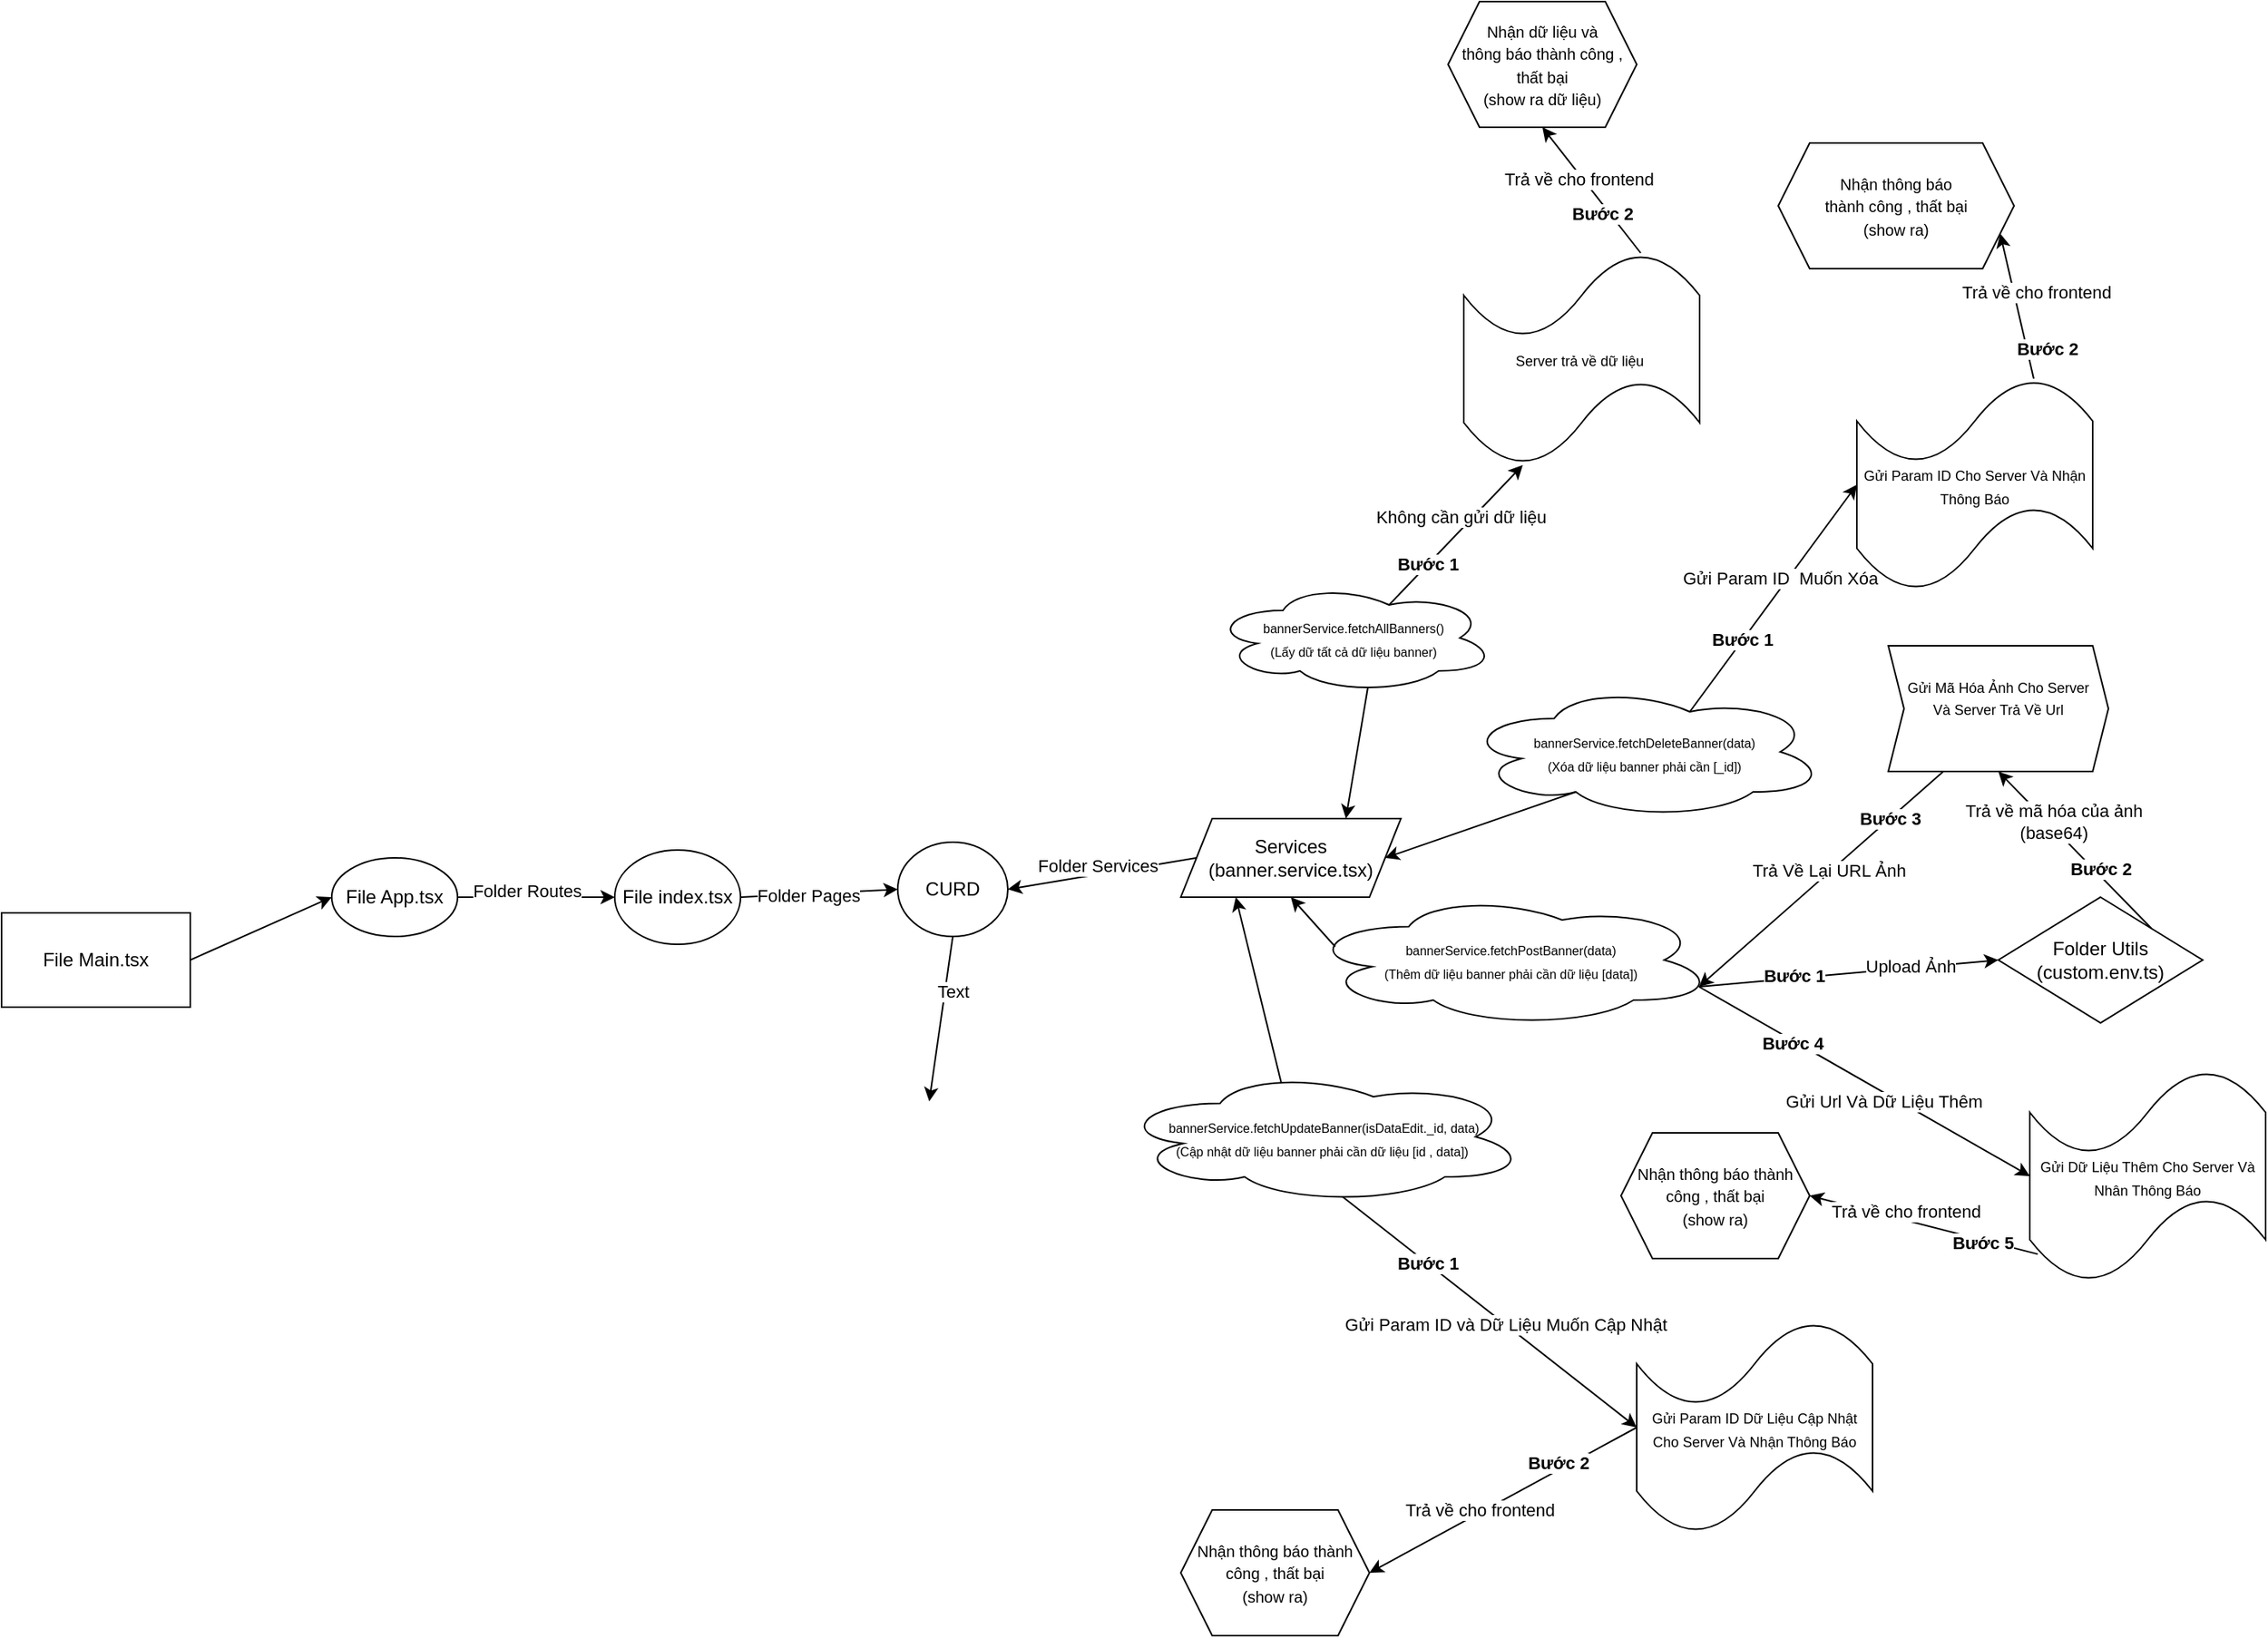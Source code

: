 <mxfile version="22.0.8" type="github">
  <diagram name="Trang-1" id="CbWZottKJksRMsXl4OTU">
    <mxGraphModel dx="1156" dy="2420" grid="1" gridSize="10" guides="1" tooltips="1" connect="1" arrows="1" fold="1" page="1" pageScale="1" pageWidth="1200" pageHeight="1920" math="0" shadow="0">
      <root>
        <mxCell id="0" />
        <mxCell id="1" parent="0" />
        <mxCell id="X-_IwXTnalUpg8y82jki-1" value="File Main.tsx" style="rounded=0;whiteSpace=wrap;html=1;" parent="1" vertex="1">
          <mxGeometry x="50" y="330" width="120" height="60" as="geometry" />
        </mxCell>
        <mxCell id="X-_IwXTnalUpg8y82jki-2" value="" style="endArrow=classic;html=1;rounded=0;exitX=1;exitY=0.5;exitDx=0;exitDy=0;entryX=0;entryY=0.5;entryDx=0;entryDy=0;" parent="1" source="X-_IwXTnalUpg8y82jki-1" target="X-_IwXTnalUpg8y82jki-3" edge="1">
          <mxGeometry width="50" height="50" relative="1" as="geometry">
            <mxPoint x="480" y="410" as="sourcePoint" />
            <mxPoint x="210" y="320" as="targetPoint" />
          </mxGeometry>
        </mxCell>
        <mxCell id="X-_IwXTnalUpg8y82jki-3" value="File App.tsx" style="ellipse;whiteSpace=wrap;html=1;" parent="1" vertex="1">
          <mxGeometry x="260" y="295" width="80" height="50" as="geometry" />
        </mxCell>
        <mxCell id="X-_IwXTnalUpg8y82jki-4" value="" style="endArrow=classic;html=1;rounded=0;entryX=0;entryY=0.5;entryDx=0;entryDy=0;exitX=1;exitY=0.5;exitDx=0;exitDy=0;" parent="1" source="X-_IwXTnalUpg8y82jki-3" target="X-_IwXTnalUpg8y82jki-6" edge="1">
          <mxGeometry width="50" height="50" relative="1" as="geometry">
            <mxPoint x="370" y="280" as="sourcePoint" />
            <mxPoint x="480" y="280" as="targetPoint" />
          </mxGeometry>
        </mxCell>
        <mxCell id="X-_IwXTnalUpg8y82jki-28" value="Folder Routes" style="edgeLabel;html=1;align=center;verticalAlign=middle;resizable=0;points=[];" parent="X-_IwXTnalUpg8y82jki-4" vertex="1" connectable="0">
          <mxGeometry x="-0.42" y="-1" relative="1" as="geometry">
            <mxPoint x="15" y="-5" as="offset" />
          </mxGeometry>
        </mxCell>
        <mxCell id="X-_IwXTnalUpg8y82jki-6" value="File index.tsx" style="ellipse;whiteSpace=wrap;html=1;" parent="1" vertex="1">
          <mxGeometry x="440" y="290" width="80" height="60" as="geometry" />
        </mxCell>
        <mxCell id="X-_IwXTnalUpg8y82jki-7" value="" style="endArrow=classic;html=1;rounded=0;exitX=1;exitY=0.5;exitDx=0;exitDy=0;entryX=0;entryY=0.5;entryDx=0;entryDy=0;" parent="1" source="X-_IwXTnalUpg8y82jki-6" target="X-_IwXTnalUpg8y82jki-8" edge="1">
          <mxGeometry width="50" height="50" relative="1" as="geometry">
            <mxPoint x="560" y="310" as="sourcePoint" />
            <mxPoint x="600" y="310" as="targetPoint" />
          </mxGeometry>
        </mxCell>
        <mxCell id="X-_IwXTnalUpg8y82jki-24" value="Folder Pages" style="edgeLabel;html=1;align=center;verticalAlign=middle;resizable=0;points=[];" parent="X-_IwXTnalUpg8y82jki-7" vertex="1" connectable="0">
          <mxGeometry x="-0.469" y="1" relative="1" as="geometry">
            <mxPoint x="16" y="1" as="offset" />
          </mxGeometry>
        </mxCell>
        <mxCell id="X-_IwXTnalUpg8y82jki-8" value="CURD" style="ellipse;whiteSpace=wrap;html=1;" parent="1" vertex="1">
          <mxGeometry x="620" y="285" width="70" height="60" as="geometry" />
        </mxCell>
        <mxCell id="X-_IwXTnalUpg8y82jki-15" value="" style="endArrow=classic;html=1;rounded=0;entryX=1;entryY=0.5;entryDx=0;entryDy=0;exitX=0;exitY=0.5;exitDx=0;exitDy=0;" parent="1" source="X-_IwXTnalUpg8y82jki-17" target="X-_IwXTnalUpg8y82jki-8" edge="1">
          <mxGeometry width="50" height="50" relative="1" as="geometry">
            <mxPoint x="830" y="280" as="sourcePoint" />
            <mxPoint x="770" y="360" as="targetPoint" />
          </mxGeometry>
        </mxCell>
        <mxCell id="X-_IwXTnalUpg8y82jki-23" value="Folder Services" style="edgeLabel;html=1;align=center;verticalAlign=middle;resizable=0;points=[];" parent="X-_IwXTnalUpg8y82jki-15" vertex="1" connectable="0">
          <mxGeometry x="0.322" y="-3" relative="1" as="geometry">
            <mxPoint x="17" y="-6" as="offset" />
          </mxGeometry>
        </mxCell>
        <mxCell id="X-_IwXTnalUpg8y82jki-17" value="Services&lt;br&gt;(banner.service.tsx)" style="shape=parallelogram;perimeter=parallelogramPerimeter;whiteSpace=wrap;html=1;fixedSize=1;" parent="1" vertex="1">
          <mxGeometry x="800" y="270" width="140" height="50" as="geometry" />
        </mxCell>
        <mxCell id="X-_IwXTnalUpg8y82jki-20" value="" style="endArrow=classic;html=1;rounded=0;entryX=0.75;entryY=0;entryDx=0;entryDy=0;exitX=0.55;exitY=0.95;exitDx=0;exitDy=0;exitPerimeter=0;" parent="1" source="X-_IwXTnalUpg8y82jki-22" target="X-_IwXTnalUpg8y82jki-17" edge="1">
          <mxGeometry width="50" height="50" relative="1" as="geometry">
            <mxPoint x="1020" y="273" as="sourcePoint" />
            <mxPoint x="990" y="320" as="targetPoint" />
          </mxGeometry>
        </mxCell>
        <mxCell id="X-_IwXTnalUpg8y82jki-22" value="&lt;font style=&quot;font-size: 8px;&quot;&gt;bannerService.fetchAllBanners()&lt;br&gt;(Lấy dữ tất cả dữ liệu banner)&lt;br&gt;&lt;/font&gt;" style="ellipse;shape=cloud;whiteSpace=wrap;html=1;" parent="1" vertex="1">
          <mxGeometry x="820" y="120" width="180" height="70" as="geometry" />
        </mxCell>
        <mxCell id="X-_IwXTnalUpg8y82jki-30" value="&lt;font style=&quot;font-size: 8px;&quot;&gt;bannerService.fetchDeleteBanner(data)&lt;br&gt;(Xóa dữ liệu banner phải cần [_id])&lt;br&gt;&lt;/font&gt;" style="ellipse;shape=cloud;whiteSpace=wrap;html=1;" parent="1" vertex="1">
          <mxGeometry x="980" y="185" width="230" height="85" as="geometry" />
        </mxCell>
        <mxCell id="X-_IwXTnalUpg8y82jki-31" value="" style="endArrow=classic;html=1;rounded=0;entryX=1;entryY=0.5;entryDx=0;entryDy=0;exitX=0.31;exitY=0.8;exitDx=0;exitDy=0;exitPerimeter=0;" parent="1" source="X-_IwXTnalUpg8y82jki-30" target="X-_IwXTnalUpg8y82jki-17" edge="1">
          <mxGeometry width="50" height="50" relative="1" as="geometry">
            <mxPoint x="540" y="410" as="sourcePoint" />
            <mxPoint x="590" y="360" as="targetPoint" />
          </mxGeometry>
        </mxCell>
        <mxCell id="X-_IwXTnalUpg8y82jki-33" value="&lt;font style=&quot;font-size: 8px;&quot;&gt;bannerService.fetchPostBanner(data)&lt;br&gt;(Thêm dữ liệu banner phải cần dữ liệu [data])&lt;br&gt;&lt;/font&gt;" style="ellipse;shape=cloud;whiteSpace=wrap;html=1;" parent="1" vertex="1">
          <mxGeometry x="880" y="317.5" width="260" height="85" as="geometry" />
        </mxCell>
        <mxCell id="X-_IwXTnalUpg8y82jki-34" value="" style="endArrow=classic;html=1;rounded=0;entryX=0.5;entryY=1;entryDx=0;entryDy=0;exitX=0.07;exitY=0.4;exitDx=0;exitDy=0;exitPerimeter=0;" parent="1" source="X-_IwXTnalUpg8y82jki-33" target="X-_IwXTnalUpg8y82jki-17" edge="1">
          <mxGeometry width="50" height="50" relative="1" as="geometry">
            <mxPoint x="957" y="292" as="sourcePoint" />
            <mxPoint x="880" y="305" as="targetPoint" />
          </mxGeometry>
        </mxCell>
        <mxCell id="X-_IwXTnalUpg8y82jki-35" value="&lt;font style=&quot;font-size: 8px;&quot;&gt;&amp;nbsp;bannerService.fetchUpdateBanner(isDataEdit._id, data)&lt;br&gt;(Cập nhật dữ liệu banner phải cần dữ liệu [id , data])&lt;br&gt;&lt;/font&gt;" style="ellipse;shape=cloud;whiteSpace=wrap;html=1;" parent="1" vertex="1">
          <mxGeometry x="760" y="430" width="260" height="85" as="geometry" />
        </mxCell>
        <mxCell id="X-_IwXTnalUpg8y82jki-36" value="" style="endArrow=classic;html=1;rounded=0;entryX=0.25;entryY=1;entryDx=0;entryDy=0;exitX=0.4;exitY=0.1;exitDx=0;exitDy=0;exitPerimeter=0;" parent="1" source="X-_IwXTnalUpg8y82jki-35" target="X-_IwXTnalUpg8y82jki-17" edge="1">
          <mxGeometry width="50" height="50" relative="1" as="geometry">
            <mxPoint x="848" y="437" as="sourcePoint" />
            <mxPoint x="811" y="340" as="targetPoint" />
          </mxGeometry>
        </mxCell>
        <mxCell id="X-_IwXTnalUpg8y82jki-38" value="" style="endArrow=classic;html=1;rounded=0;exitX=0.96;exitY=0.7;exitDx=0;exitDy=0;exitPerimeter=0;entryX=0;entryY=0.5;entryDx=0;entryDy=0;" parent="1" source="X-_IwXTnalUpg8y82jki-33" target="X-_IwXTnalUpg8y82jki-44" edge="1">
          <mxGeometry width="50" height="50" relative="1" as="geometry">
            <mxPoint x="1140" y="335" as="sourcePoint" />
            <mxPoint x="1210" y="377" as="targetPoint" />
          </mxGeometry>
        </mxCell>
        <mxCell id="X-_IwXTnalUpg8y82jki-45" value="Upload Ảnh" style="edgeLabel;html=1;align=center;verticalAlign=middle;resizable=0;points=[];" parent="X-_IwXTnalUpg8y82jki-38" vertex="1" connectable="0">
          <mxGeometry x="-0.244" y="2" relative="1" as="geometry">
            <mxPoint x="62" y="-5" as="offset" />
          </mxGeometry>
        </mxCell>
        <mxCell id="X-_IwXTnalUpg8y82jki-64" value="&lt;b&gt;Bước 1&lt;/b&gt;" style="edgeLabel;html=1;align=center;verticalAlign=middle;resizable=0;points=[];" parent="X-_IwXTnalUpg8y82jki-38" vertex="1" connectable="0">
          <mxGeometry x="-0.52" y="-1" relative="1" as="geometry">
            <mxPoint x="14" y="-4" as="offset" />
          </mxGeometry>
        </mxCell>
        <mxCell id="X-_IwXTnalUpg8y82jki-44" value="Folder Utils&lt;br&gt;(custom.env.ts)" style="rhombus;whiteSpace=wrap;html=1;" parent="1" vertex="1">
          <mxGeometry x="1320" y="320" width="130" height="80" as="geometry" />
        </mxCell>
        <mxCell id="X-_IwXTnalUpg8y82jki-46" value="" style="endArrow=classic;html=1;rounded=0;exitX=1;exitY=0;exitDx=0;exitDy=0;entryX=0.5;entryY=1;entryDx=0;entryDy=0;" parent="1" source="X-_IwXTnalUpg8y82jki-44" target="X-_IwXTnalUpg8y82jki-52" edge="1">
          <mxGeometry width="50" height="50" relative="1" as="geometry">
            <mxPoint x="1160" y="340" as="sourcePoint" />
            <mxPoint x="1500" y="360" as="targetPoint" />
          </mxGeometry>
        </mxCell>
        <mxCell id="X-_IwXTnalUpg8y82jki-49" value="Trả về mã hóa của ảnh&lt;br&gt;(base64)" style="edgeLabel;html=1;align=center;verticalAlign=middle;resizable=0;points=[];" parent="X-_IwXTnalUpg8y82jki-46" vertex="1" connectable="0">
          <mxGeometry x="0.001" y="-5" relative="1" as="geometry">
            <mxPoint x="-17" y="-15" as="offset" />
          </mxGeometry>
        </mxCell>
        <mxCell id="X-_IwXTnalUpg8y82jki-65" value="&lt;b&gt;Bước 2&lt;/b&gt;" style="edgeLabel;html=1;align=center;verticalAlign=middle;resizable=0;points=[];" parent="X-_IwXTnalUpg8y82jki-46" vertex="1" connectable="0">
          <mxGeometry x="-0.32" relative="1" as="geometry">
            <mxPoint y="-4" as="offset" />
          </mxGeometry>
        </mxCell>
        <mxCell id="X-_IwXTnalUpg8y82jki-52" value="&lt;font style=&quot;font-size: 9px;&quot;&gt;Gửi Mã Hóa Ảnh Cho Server &lt;br&gt;Và Server Trả Về Url&lt;br&gt;&lt;br&gt;&lt;/font&gt;" style="shape=step;perimeter=stepPerimeter;whiteSpace=wrap;html=1;fixedSize=1;size=10;" parent="1" vertex="1">
          <mxGeometry x="1250" y="160" width="140" height="80" as="geometry" />
        </mxCell>
        <mxCell id="X-_IwXTnalUpg8y82jki-56" value="&lt;font style=&quot;font-size: 9px;&quot;&gt;Gửi Dữ Liệu Thêm Cho Server Và Nhân Thông Báo&lt;/font&gt;" style="shape=tape;whiteSpace=wrap;html=1;" parent="1" vertex="1">
          <mxGeometry x="1340" y="430" width="150" height="135" as="geometry" />
        </mxCell>
        <mxCell id="X-_IwXTnalUpg8y82jki-60" value="" style="endArrow=classic;html=1;rounded=0;exitX=0.25;exitY=1;exitDx=0;exitDy=0;entryX=0.96;entryY=0.7;entryDx=0;entryDy=0;entryPerimeter=0;" parent="1" source="X-_IwXTnalUpg8y82jki-52" target="X-_IwXTnalUpg8y82jki-33" edge="1">
          <mxGeometry width="50" height="50" relative="1" as="geometry">
            <mxPoint x="1190" y="300" as="sourcePoint" />
            <mxPoint x="1240" y="250" as="targetPoint" />
          </mxGeometry>
        </mxCell>
        <mxCell id="X-_IwXTnalUpg8y82jki-63" value="Trả Về Lại URL Ảnh" style="edgeLabel;html=1;align=center;verticalAlign=middle;resizable=0;points=[];" parent="X-_IwXTnalUpg8y82jki-60" vertex="1" connectable="0">
          <mxGeometry x="-0.068" y="-1" relative="1" as="geometry">
            <mxPoint as="offset" />
          </mxGeometry>
        </mxCell>
        <mxCell id="X-_IwXTnalUpg8y82jki-66" value="&lt;b&gt;Bước 3&lt;/b&gt;" style="edgeLabel;html=1;align=center;verticalAlign=middle;resizable=0;points=[];" parent="X-_IwXTnalUpg8y82jki-60" vertex="1" connectable="0">
          <mxGeometry x="-0.337" y="-2" relative="1" as="geometry">
            <mxPoint x="18" y="-14" as="offset" />
          </mxGeometry>
        </mxCell>
        <mxCell id="X-_IwXTnalUpg8y82jki-61" value="" style="endArrow=classic;html=1;rounded=0;exitX=0.96;exitY=0.7;exitDx=0;exitDy=0;exitPerimeter=0;entryX=0;entryY=0.5;entryDx=0;entryDy=0;entryPerimeter=0;" parent="1" source="X-_IwXTnalUpg8y82jki-33" target="X-_IwXTnalUpg8y82jki-56" edge="1">
          <mxGeometry width="50" height="50" relative="1" as="geometry">
            <mxPoint x="1240" y="390" as="sourcePoint" />
            <mxPoint x="1290" y="340" as="targetPoint" />
          </mxGeometry>
        </mxCell>
        <mxCell id="X-_IwXTnalUpg8y82jki-62" value="Gửi Url Và Dữ Liệu Thêm" style="edgeLabel;html=1;align=center;verticalAlign=middle;resizable=0;points=[];" parent="X-_IwXTnalUpg8y82jki-61" vertex="1" connectable="0">
          <mxGeometry x="0.018" y="-3" relative="1" as="geometry">
            <mxPoint x="11" y="9" as="offset" />
          </mxGeometry>
        </mxCell>
        <mxCell id="X-_IwXTnalUpg8y82jki-67" value="&lt;b&gt;Bước 4&lt;/b&gt;" style="edgeLabel;html=1;align=center;verticalAlign=middle;resizable=0;points=[];" parent="X-_IwXTnalUpg8y82jki-61" vertex="1" connectable="0">
          <mxGeometry x="-0.564" y="2" relative="1" as="geometry">
            <mxPoint x="12" y="11" as="offset" />
          </mxGeometry>
        </mxCell>
        <mxCell id="X-_IwXTnalUpg8y82jki-68" value="" style="endArrow=classic;html=1;rounded=0;exitX=0.034;exitY=0.868;exitDx=0;exitDy=0;exitPerimeter=0;entryX=1;entryY=0.5;entryDx=0;entryDy=0;" parent="1" source="X-_IwXTnalUpg8y82jki-56" target="X-_IwXTnalUpg8y82jki-69" edge="1">
          <mxGeometry width="50" height="50" relative="1" as="geometry">
            <mxPoint x="1060" y="580" as="sourcePoint" />
            <mxPoint x="1320" y="630" as="targetPoint" />
          </mxGeometry>
        </mxCell>
        <mxCell id="X-_IwXTnalUpg8y82jki-71" value="&lt;b&gt;Bước 5&lt;/b&gt;" style="edgeLabel;html=1;align=center;verticalAlign=middle;resizable=0;points=[];" parent="X-_IwXTnalUpg8y82jki-68" vertex="1" connectable="0">
          <mxGeometry x="0.057" y="-1" relative="1" as="geometry">
            <mxPoint x="41" y="13" as="offset" />
          </mxGeometry>
        </mxCell>
        <mxCell id="X-_IwXTnalUpg8y82jki-72" value="Trả về cho frontend" style="edgeLabel;html=1;align=center;verticalAlign=middle;resizable=0;points=[];" parent="X-_IwXTnalUpg8y82jki-68" vertex="1" connectable="0">
          <mxGeometry x="0.407" y="1" relative="1" as="geometry">
            <mxPoint x="18" y="-2" as="offset" />
          </mxGeometry>
        </mxCell>
        <mxCell id="X-_IwXTnalUpg8y82jki-69" value="&lt;font style=&quot;font-size: 10px;&quot;&gt;Nhận thông báo thành công , thất bại&lt;br&gt;(show ra)&lt;br&gt;&lt;/font&gt;" style="shape=hexagon;perimeter=hexagonPerimeter2;whiteSpace=wrap;html=1;fixedSize=1;" parent="1" vertex="1">
          <mxGeometry x="1080" y="470" width="120" height="80" as="geometry" />
        </mxCell>
        <mxCell id="X-_IwXTnalUpg8y82jki-73" value="" style="endArrow=classic;html=1;rounded=0;exitX=0.5;exitY=1;exitDx=0;exitDy=0;" parent="1" source="X-_IwXTnalUpg8y82jki-8" edge="1">
          <mxGeometry width="50" height="50" relative="1" as="geometry">
            <mxPoint x="670" y="540" as="sourcePoint" />
            <mxPoint x="640" y="450" as="targetPoint" />
          </mxGeometry>
        </mxCell>
        <mxCell id="_X4Y5udXrDRVniKwlJAB-31" value="Text" style="edgeLabel;html=1;align=center;verticalAlign=middle;resizable=0;points=[];" vertex="1" connectable="0" parent="X-_IwXTnalUpg8y82jki-73">
          <mxGeometry x="-0.19" y="6" relative="1" as="geometry">
            <mxPoint y="-9" as="offset" />
          </mxGeometry>
        </mxCell>
        <mxCell id="_X4Y5udXrDRVniKwlJAB-2" value="" style="endArrow=classic;html=1;rounded=0;exitX=0.55;exitY=0.95;exitDx=0;exitDy=0;exitPerimeter=0;entryX=0;entryY=0.5;entryDx=0;entryDy=0;entryPerimeter=0;" edge="1" parent="1" source="X-_IwXTnalUpg8y82jki-35" target="_X4Y5udXrDRVniKwlJAB-5">
          <mxGeometry width="50" height="50" relative="1" as="geometry">
            <mxPoint x="920" y="550" as="sourcePoint" />
            <mxPoint x="1020" y="620" as="targetPoint" />
          </mxGeometry>
        </mxCell>
        <mxCell id="_X4Y5udXrDRVniKwlJAB-3" value="Gửi Param ID và Dữ Liệu Muốn Cập Nhật&amp;nbsp;" style="edgeLabel;html=1;align=center;verticalAlign=middle;resizable=0;points=[];" vertex="1" connectable="0" parent="_X4Y5udXrDRVniKwlJAB-2">
          <mxGeometry x="0.018" y="-3" relative="1" as="geometry">
            <mxPoint x="11" y="4" as="offset" />
          </mxGeometry>
        </mxCell>
        <mxCell id="_X4Y5udXrDRVniKwlJAB-4" value="&lt;b&gt;Bước 1&lt;/b&gt;" style="edgeLabel;html=1;align=center;verticalAlign=middle;resizable=0;points=[];" vertex="1" connectable="0" parent="_X4Y5udXrDRVniKwlJAB-2">
          <mxGeometry x="-0.564" y="2" relative="1" as="geometry">
            <mxPoint x="12" y="11" as="offset" />
          </mxGeometry>
        </mxCell>
        <mxCell id="_X4Y5udXrDRVniKwlJAB-5" value="&lt;font style=&quot;font-size: 9px;&quot;&gt;Gửi Param ID Dữ Liệu Cập Nhật Cho Server Và Nhận Thông Báo&lt;/font&gt;" style="shape=tape;whiteSpace=wrap;html=1;" vertex="1" parent="1">
          <mxGeometry x="1090" y="590" width="150" height="135" as="geometry" />
        </mxCell>
        <mxCell id="_X4Y5udXrDRVniKwlJAB-6" value="" style="endArrow=classic;html=1;rounded=0;exitX=0;exitY=0.5;exitDx=0;exitDy=0;exitPerimeter=0;entryX=1;entryY=0.5;entryDx=0;entryDy=0;" edge="1" parent="1" source="_X4Y5udXrDRVniKwlJAB-5" target="_X4Y5udXrDRVniKwlJAB-9">
          <mxGeometry width="50" height="50" relative="1" as="geometry">
            <mxPoint x="980" y="680" as="sourcePoint" />
            <mxPoint x="850" y="660" as="targetPoint" />
          </mxGeometry>
        </mxCell>
        <mxCell id="_X4Y5udXrDRVniKwlJAB-7" value="&lt;b&gt;Bước 2&lt;/b&gt;" style="edgeLabel;html=1;align=center;verticalAlign=middle;resizable=0;points=[];" vertex="1" connectable="0" parent="_X4Y5udXrDRVniKwlJAB-6">
          <mxGeometry x="0.057" y="-1" relative="1" as="geometry">
            <mxPoint x="40" y="-26" as="offset" />
          </mxGeometry>
        </mxCell>
        <mxCell id="_X4Y5udXrDRVniKwlJAB-8" value="Trả về cho frontend" style="edgeLabel;html=1;align=center;verticalAlign=middle;resizable=0;points=[];" vertex="1" connectable="0" parent="_X4Y5udXrDRVniKwlJAB-6">
          <mxGeometry x="0.407" y="1" relative="1" as="geometry">
            <mxPoint x="19" y="-14" as="offset" />
          </mxGeometry>
        </mxCell>
        <mxCell id="_X4Y5udXrDRVniKwlJAB-9" value="&lt;font style=&quot;font-size: 10px;&quot;&gt;Nhận thông báo thành công , thất bại&lt;br&gt;(show ra)&lt;br&gt;&lt;/font&gt;" style="shape=hexagon;perimeter=hexagonPerimeter2;whiteSpace=wrap;html=1;fixedSize=1;" vertex="1" parent="1">
          <mxGeometry x="800" y="710" width="120" height="80" as="geometry" />
        </mxCell>
        <mxCell id="_X4Y5udXrDRVniKwlJAB-10" value="" style="endArrow=classic;html=1;rounded=0;exitX=0.625;exitY=0.2;exitDx=0;exitDy=0;exitPerimeter=0;entryX=0;entryY=0.5;entryDx=0;entryDy=0;entryPerimeter=0;" edge="1" parent="1" source="X-_IwXTnalUpg8y82jki-30" target="_X4Y5udXrDRVniKwlJAB-13">
          <mxGeometry width="50" height="50" relative="1" as="geometry">
            <mxPoint x="1053" y="71.5" as="sourcePoint" />
            <mxPoint x="1180" y="50" as="targetPoint" />
          </mxGeometry>
        </mxCell>
        <mxCell id="_X4Y5udXrDRVniKwlJAB-11" value="Gửi Param ID&amp;nbsp; Muốn Xóa" style="edgeLabel;html=1;align=center;verticalAlign=middle;resizable=0;points=[];" vertex="1" connectable="0" parent="_X4Y5udXrDRVniKwlJAB-10">
          <mxGeometry x="0.018" y="-3" relative="1" as="geometry">
            <mxPoint y="-13" as="offset" />
          </mxGeometry>
        </mxCell>
        <mxCell id="_X4Y5udXrDRVniKwlJAB-12" value="&lt;b&gt;Bước 1&lt;/b&gt;" style="edgeLabel;html=1;align=center;verticalAlign=middle;resizable=0;points=[];" vertex="1" connectable="0" parent="_X4Y5udXrDRVniKwlJAB-10">
          <mxGeometry x="-0.564" y="2" relative="1" as="geometry">
            <mxPoint x="12" y="-14" as="offset" />
          </mxGeometry>
        </mxCell>
        <mxCell id="_X4Y5udXrDRVniKwlJAB-13" value="&lt;font style=&quot;font-size: 9px;&quot;&gt;Gửi Param ID Cho Server Và Nhận Thông Báo&lt;/font&gt;" style="shape=tape;whiteSpace=wrap;html=1;" vertex="1" parent="1">
          <mxGeometry x="1230" y="-10" width="150" height="135" as="geometry" />
        </mxCell>
        <mxCell id="_X4Y5udXrDRVniKwlJAB-14" value="" style="endArrow=classic;html=1;rounded=0;exitX=0.75;exitY=0;exitDx=0;exitDy=0;exitPerimeter=0;entryX=1;entryY=0.75;entryDx=0;entryDy=0;" edge="1" parent="1" source="_X4Y5udXrDRVniKwlJAB-13" target="_X4Y5udXrDRVniKwlJAB-17">
          <mxGeometry width="50" height="50" relative="1" as="geometry">
            <mxPoint x="1200" y="-20" as="sourcePoint" />
            <mxPoint x="990" y="10" as="targetPoint" />
          </mxGeometry>
        </mxCell>
        <mxCell id="_X4Y5udXrDRVniKwlJAB-15" value="&lt;b&gt;Bước 2&lt;/b&gt;" style="edgeLabel;html=1;align=center;verticalAlign=middle;resizable=0;points=[];" vertex="1" connectable="0" parent="_X4Y5udXrDRVniKwlJAB-14">
          <mxGeometry x="0.057" y="-1" relative="1" as="geometry">
            <mxPoint x="19" y="30" as="offset" />
          </mxGeometry>
        </mxCell>
        <mxCell id="_X4Y5udXrDRVniKwlJAB-16" value="Trả về cho frontend" style="edgeLabel;html=1;align=center;verticalAlign=middle;resizable=0;points=[];" vertex="1" connectable="0" parent="_X4Y5udXrDRVniKwlJAB-14">
          <mxGeometry x="0.407" y="1" relative="1" as="geometry">
            <mxPoint x="17" y="9" as="offset" />
          </mxGeometry>
        </mxCell>
        <mxCell id="_X4Y5udXrDRVniKwlJAB-17" value="&lt;font style=&quot;font-size: 10px;&quot;&gt;Nhận thông báo &lt;br&gt;thành công , thất bại&lt;br&gt;(show ra)&lt;br&gt;&lt;/font&gt;" style="shape=hexagon;perimeter=hexagonPerimeter2;whiteSpace=wrap;html=1;fixedSize=1;" vertex="1" parent="1">
          <mxGeometry x="1180" y="-160" width="150" height="80" as="geometry" />
        </mxCell>
        <mxCell id="_X4Y5udXrDRVniKwlJAB-19" value="" style="endArrow=classic;html=1;rounded=0;exitX=0.625;exitY=0.2;exitDx=0;exitDy=0;exitPerimeter=0;entryX=0.25;entryY=1;entryDx=0;entryDy=0;entryPerimeter=0;" edge="1" parent="1" source="X-_IwXTnalUpg8y82jki-22" target="_X4Y5udXrDRVniKwlJAB-23">
          <mxGeometry width="50" height="50" relative="1" as="geometry">
            <mxPoint x="970" y="139" as="sourcePoint" />
            <mxPoint x="950" as="targetPoint" />
          </mxGeometry>
        </mxCell>
        <mxCell id="_X4Y5udXrDRVniKwlJAB-20" value="Không cần gửi dữ liệu" style="edgeLabel;html=1;align=center;verticalAlign=middle;resizable=0;points=[];" vertex="1" connectable="0" parent="_X4Y5udXrDRVniKwlJAB-19">
          <mxGeometry x="0.018" y="-3" relative="1" as="geometry">
            <mxPoint y="-13" as="offset" />
          </mxGeometry>
        </mxCell>
        <mxCell id="_X4Y5udXrDRVniKwlJAB-21" value="&lt;b&gt;Bước 1&lt;/b&gt;" style="edgeLabel;html=1;align=center;verticalAlign=middle;resizable=0;points=[];" vertex="1" connectable="0" parent="_X4Y5udXrDRVniKwlJAB-19">
          <mxGeometry x="-0.564" y="2" relative="1" as="geometry">
            <mxPoint x="7" y="-5" as="offset" />
          </mxGeometry>
        </mxCell>
        <mxCell id="_X4Y5udXrDRVniKwlJAB-23" value="&lt;font style=&quot;font-size: 9px;&quot;&gt;Server trả về dữ liệu&amp;nbsp;&lt;/font&gt;" style="shape=tape;whiteSpace=wrap;html=1;" vertex="1" parent="1">
          <mxGeometry x="980" y="-90" width="150" height="135" as="geometry" />
        </mxCell>
        <mxCell id="_X4Y5udXrDRVniKwlJAB-24" value="" style="endArrow=classic;html=1;rounded=0;exitX=0.75;exitY=0;exitDx=0;exitDy=0;exitPerimeter=0;entryX=0.5;entryY=1;entryDx=0;entryDy=0;" edge="1" parent="1" source="_X4Y5udXrDRVniKwlJAB-23" target="_X4Y5udXrDRVniKwlJAB-27">
          <mxGeometry width="50" height="50" relative="1" as="geometry">
            <mxPoint x="985" y="-50" as="sourcePoint" />
            <mxPoint x="970" y="-170" as="targetPoint" />
          </mxGeometry>
        </mxCell>
        <mxCell id="_X4Y5udXrDRVniKwlJAB-25" value="&lt;b&gt;Bước 2&lt;/b&gt;" style="edgeLabel;html=1;align=center;verticalAlign=middle;resizable=0;points=[];" vertex="1" connectable="0" parent="_X4Y5udXrDRVniKwlJAB-24">
          <mxGeometry x="0.057" y="-1" relative="1" as="geometry">
            <mxPoint x="7" y="18" as="offset" />
          </mxGeometry>
        </mxCell>
        <mxCell id="_X4Y5udXrDRVniKwlJAB-26" value="Trả về cho frontend" style="edgeLabel;html=1;align=center;verticalAlign=middle;resizable=0;points=[];" vertex="1" connectable="0" parent="_X4Y5udXrDRVniKwlJAB-24">
          <mxGeometry x="0.407" y="1" relative="1" as="geometry">
            <mxPoint x="5" y="8" as="offset" />
          </mxGeometry>
        </mxCell>
        <mxCell id="_X4Y5udXrDRVniKwlJAB-27" value="&lt;font style=&quot;font-size: 10px;&quot;&gt;Nhận dữ liệu và &lt;br&gt;thông báo thành công , thất bại&lt;br&gt;(show ra dữ liệu)&lt;br&gt;&lt;/font&gt;" style="shape=hexagon;perimeter=hexagonPerimeter2;whiteSpace=wrap;html=1;fixedSize=1;" vertex="1" parent="1">
          <mxGeometry x="970" y="-250" width="120" height="80" as="geometry" />
        </mxCell>
      </root>
    </mxGraphModel>
  </diagram>
</mxfile>
